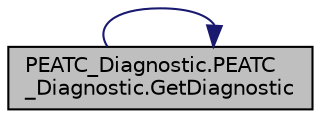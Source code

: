digraph "PEATC_Diagnostic.PEATC_Diagnostic.GetDiagnostic"
{
 // LATEX_PDF_SIZE
  edge [fontname="Helvetica",fontsize="10",labelfontname="Helvetica",labelfontsize="10"];
  node [fontname="Helvetica",fontsize="10",shape=record];
  rankdir="RL";
  Node1 [label="PEATC_Diagnostic.PEATC\l_Diagnostic.GetDiagnostic",height=0.2,width=0.4,color="black", fillcolor="grey75", style="filled", fontcolor="black",tooltip="Lee el archivo de Xillybus donde se encientra el diagnostico retornado por la red neuronal."];
  Node1 -> Node1 [dir="back",color="midnightblue",fontsize="10",style="solid",fontname="Helvetica"];
}
